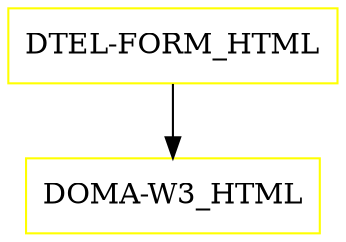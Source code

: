 digraph G {
  "DTEL-FORM_HTML" [shape=box,color=yellow];
  "DOMA-W3_HTML" [shape=box,color=yellow,URL="./DOMA_W3_HTML.html"];
  "DTEL-FORM_HTML" -> "DOMA-W3_HTML";
}
